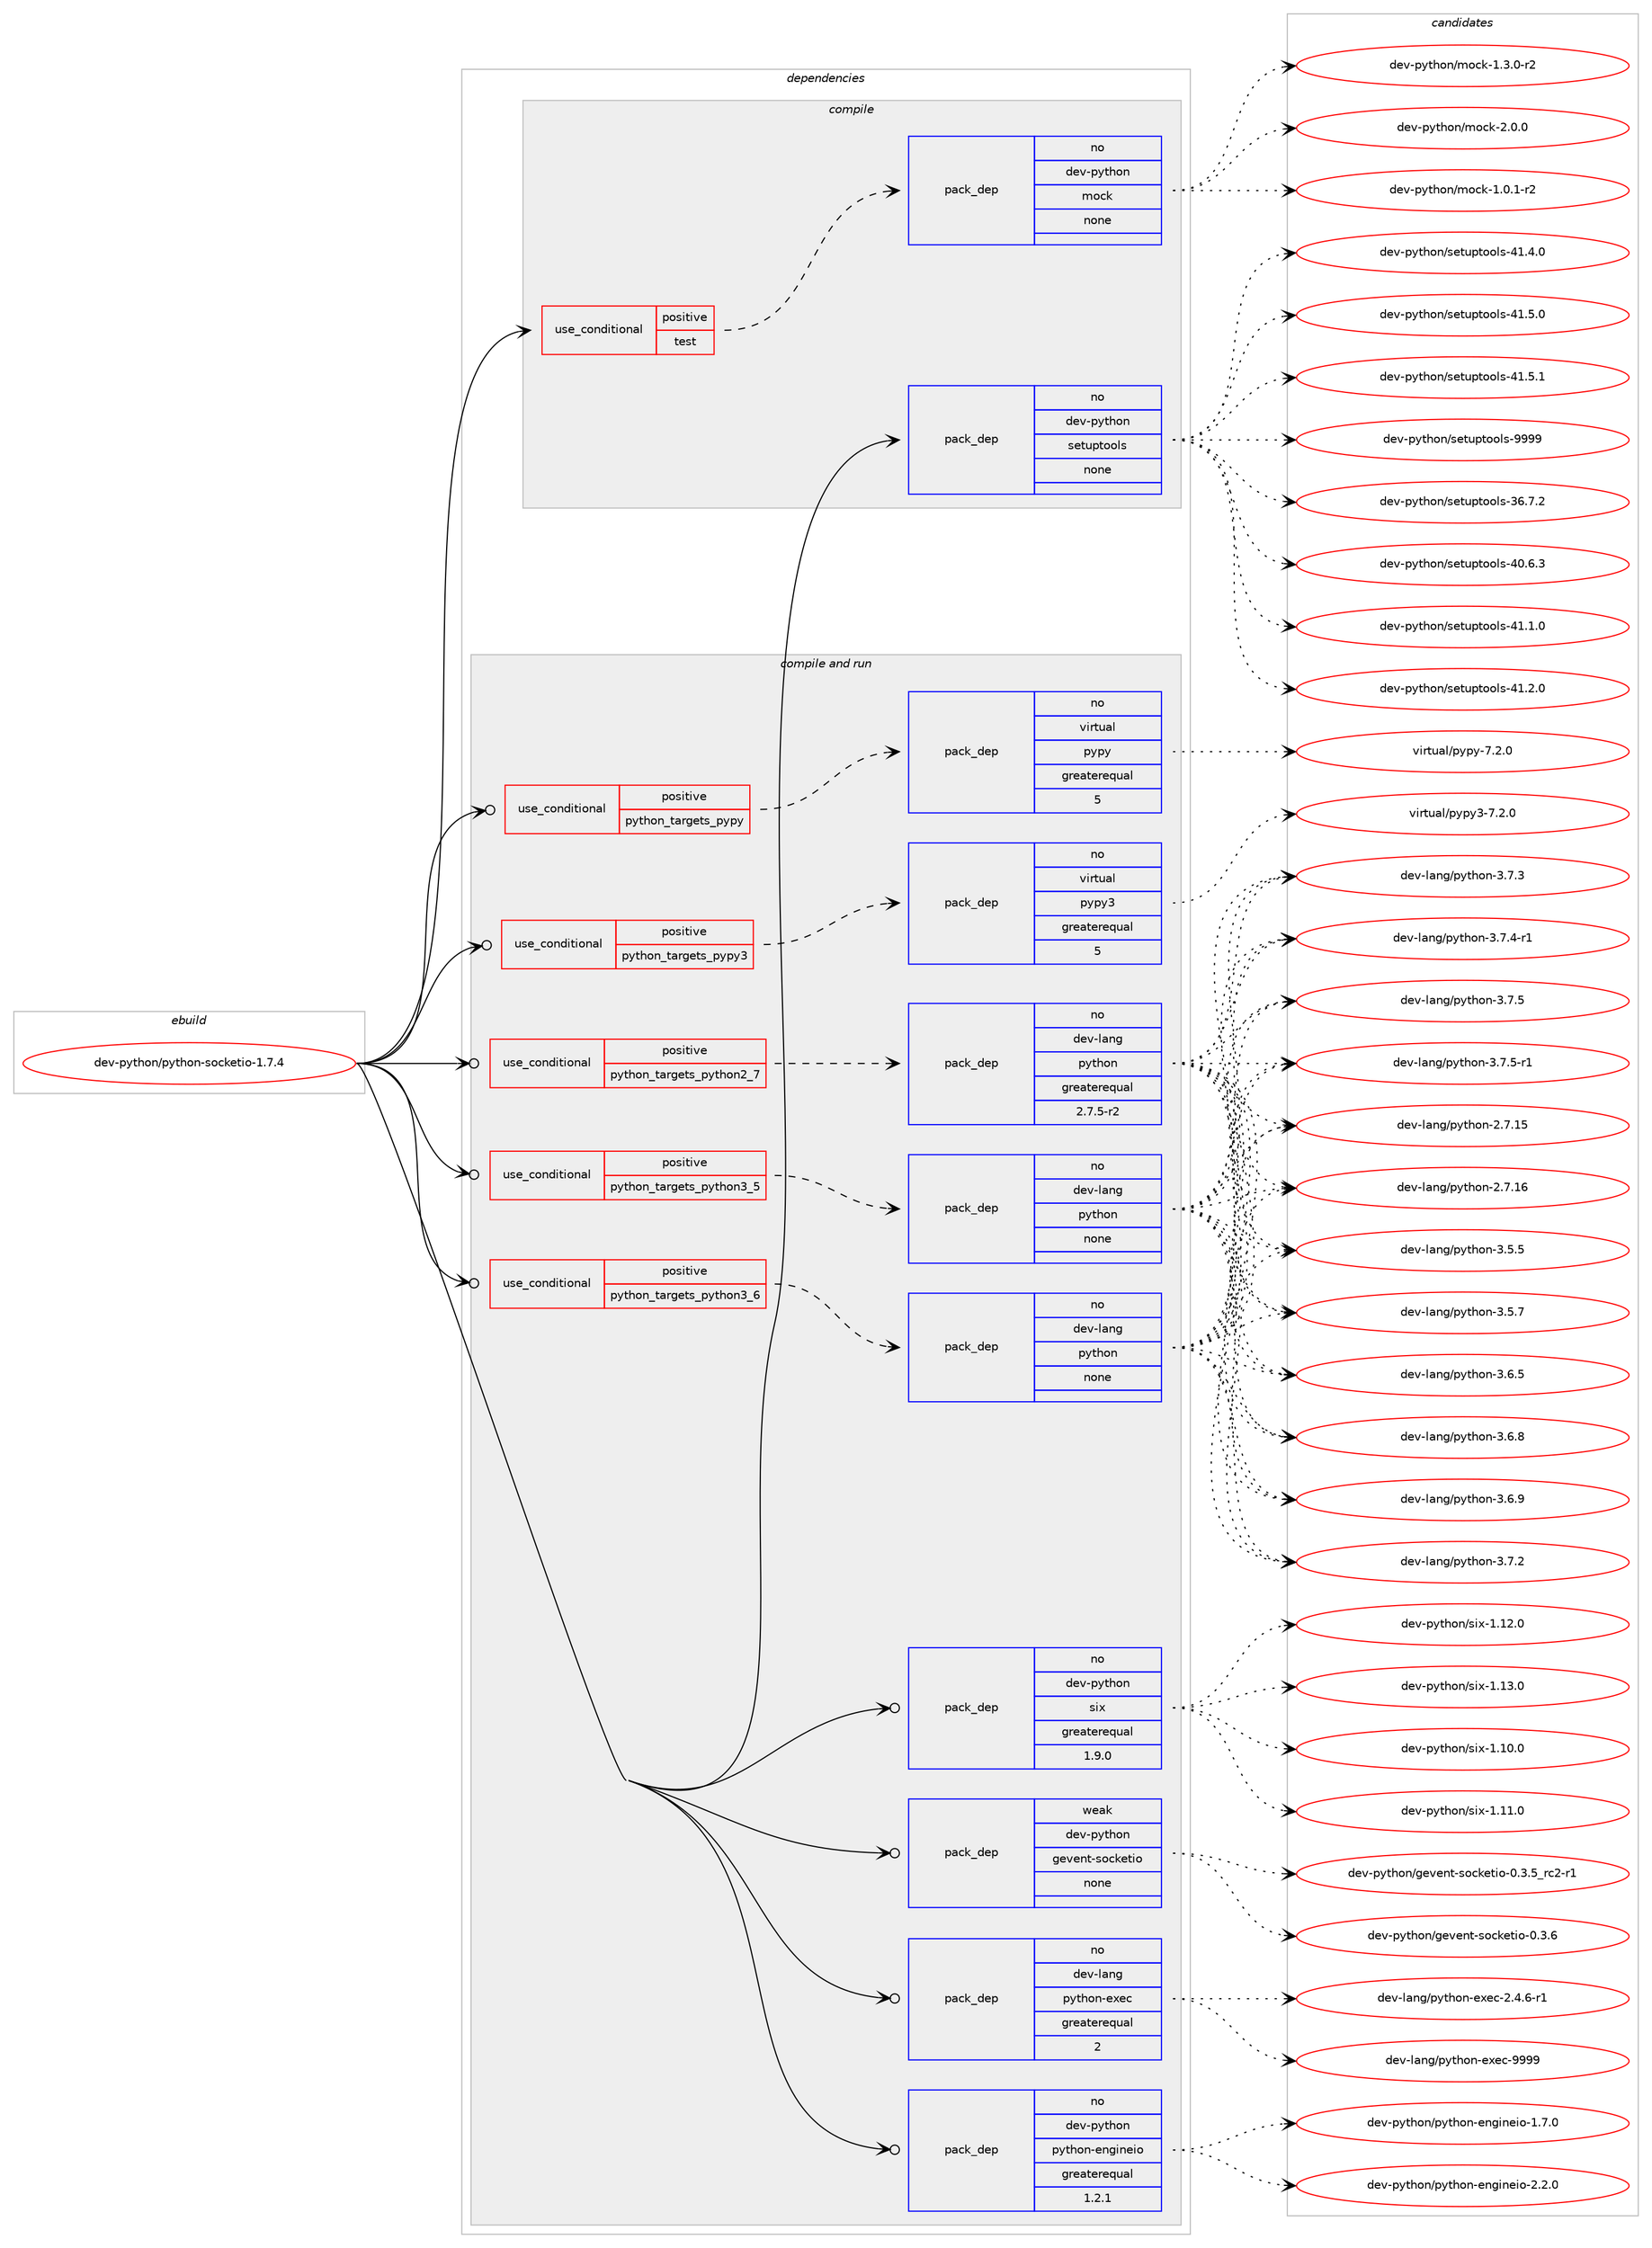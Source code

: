 digraph prolog {

# *************
# Graph options
# *************

newrank=true;
concentrate=true;
compound=true;
graph [rankdir=LR,fontname=Helvetica,fontsize=10,ranksep=1.5];#, ranksep=2.5, nodesep=0.2];
edge  [arrowhead=vee];
node  [fontname=Helvetica,fontsize=10];

# **********
# The ebuild
# **********

subgraph cluster_leftcol {
color=gray;
rank=same;
label=<<i>ebuild</i>>;
id [label="dev-python/python-socketio-1.7.4", color=red, width=4, href="../dev-python/python-socketio-1.7.4.svg"];
}

# ****************
# The dependencies
# ****************

subgraph cluster_midcol {
color=gray;
label=<<i>dependencies</i>>;
subgraph cluster_compile {
fillcolor="#eeeeee";
style=filled;
label=<<i>compile</i>>;
subgraph cond147881 {
dependency632832 [label=<<TABLE BORDER="0" CELLBORDER="1" CELLSPACING="0" CELLPADDING="4"><TR><TD ROWSPAN="3" CELLPADDING="10">use_conditional</TD></TR><TR><TD>positive</TD></TR><TR><TD>test</TD></TR></TABLE>>, shape=none, color=red];
subgraph pack473079 {
dependency632833 [label=<<TABLE BORDER="0" CELLBORDER="1" CELLSPACING="0" CELLPADDING="4" WIDTH="220"><TR><TD ROWSPAN="6" CELLPADDING="30">pack_dep</TD></TR><TR><TD WIDTH="110">no</TD></TR><TR><TD>dev-python</TD></TR><TR><TD>mock</TD></TR><TR><TD>none</TD></TR><TR><TD></TD></TR></TABLE>>, shape=none, color=blue];
}
dependency632832:e -> dependency632833:w [weight=20,style="dashed",arrowhead="vee"];
}
id:e -> dependency632832:w [weight=20,style="solid",arrowhead="vee"];
subgraph pack473080 {
dependency632834 [label=<<TABLE BORDER="0" CELLBORDER="1" CELLSPACING="0" CELLPADDING="4" WIDTH="220"><TR><TD ROWSPAN="6" CELLPADDING="30">pack_dep</TD></TR><TR><TD WIDTH="110">no</TD></TR><TR><TD>dev-python</TD></TR><TR><TD>setuptools</TD></TR><TR><TD>none</TD></TR><TR><TD></TD></TR></TABLE>>, shape=none, color=blue];
}
id:e -> dependency632834:w [weight=20,style="solid",arrowhead="vee"];
}
subgraph cluster_compileandrun {
fillcolor="#eeeeee";
style=filled;
label=<<i>compile and run</i>>;
subgraph cond147882 {
dependency632835 [label=<<TABLE BORDER="0" CELLBORDER="1" CELLSPACING="0" CELLPADDING="4"><TR><TD ROWSPAN="3" CELLPADDING="10">use_conditional</TD></TR><TR><TD>positive</TD></TR><TR><TD>python_targets_pypy</TD></TR></TABLE>>, shape=none, color=red];
subgraph pack473081 {
dependency632836 [label=<<TABLE BORDER="0" CELLBORDER="1" CELLSPACING="0" CELLPADDING="4" WIDTH="220"><TR><TD ROWSPAN="6" CELLPADDING="30">pack_dep</TD></TR><TR><TD WIDTH="110">no</TD></TR><TR><TD>virtual</TD></TR><TR><TD>pypy</TD></TR><TR><TD>greaterequal</TD></TR><TR><TD>5</TD></TR></TABLE>>, shape=none, color=blue];
}
dependency632835:e -> dependency632836:w [weight=20,style="dashed",arrowhead="vee"];
}
id:e -> dependency632835:w [weight=20,style="solid",arrowhead="odotvee"];
subgraph cond147883 {
dependency632837 [label=<<TABLE BORDER="0" CELLBORDER="1" CELLSPACING="0" CELLPADDING="4"><TR><TD ROWSPAN="3" CELLPADDING="10">use_conditional</TD></TR><TR><TD>positive</TD></TR><TR><TD>python_targets_pypy3</TD></TR></TABLE>>, shape=none, color=red];
subgraph pack473082 {
dependency632838 [label=<<TABLE BORDER="0" CELLBORDER="1" CELLSPACING="0" CELLPADDING="4" WIDTH="220"><TR><TD ROWSPAN="6" CELLPADDING="30">pack_dep</TD></TR><TR><TD WIDTH="110">no</TD></TR><TR><TD>virtual</TD></TR><TR><TD>pypy3</TD></TR><TR><TD>greaterequal</TD></TR><TR><TD>5</TD></TR></TABLE>>, shape=none, color=blue];
}
dependency632837:e -> dependency632838:w [weight=20,style="dashed",arrowhead="vee"];
}
id:e -> dependency632837:w [weight=20,style="solid",arrowhead="odotvee"];
subgraph cond147884 {
dependency632839 [label=<<TABLE BORDER="0" CELLBORDER="1" CELLSPACING="0" CELLPADDING="4"><TR><TD ROWSPAN="3" CELLPADDING="10">use_conditional</TD></TR><TR><TD>positive</TD></TR><TR><TD>python_targets_python2_7</TD></TR></TABLE>>, shape=none, color=red];
subgraph pack473083 {
dependency632840 [label=<<TABLE BORDER="0" CELLBORDER="1" CELLSPACING="0" CELLPADDING="4" WIDTH="220"><TR><TD ROWSPAN="6" CELLPADDING="30">pack_dep</TD></TR><TR><TD WIDTH="110">no</TD></TR><TR><TD>dev-lang</TD></TR><TR><TD>python</TD></TR><TR><TD>greaterequal</TD></TR><TR><TD>2.7.5-r2</TD></TR></TABLE>>, shape=none, color=blue];
}
dependency632839:e -> dependency632840:w [weight=20,style="dashed",arrowhead="vee"];
}
id:e -> dependency632839:w [weight=20,style="solid",arrowhead="odotvee"];
subgraph cond147885 {
dependency632841 [label=<<TABLE BORDER="0" CELLBORDER="1" CELLSPACING="0" CELLPADDING="4"><TR><TD ROWSPAN="3" CELLPADDING="10">use_conditional</TD></TR><TR><TD>positive</TD></TR><TR><TD>python_targets_python3_5</TD></TR></TABLE>>, shape=none, color=red];
subgraph pack473084 {
dependency632842 [label=<<TABLE BORDER="0" CELLBORDER="1" CELLSPACING="0" CELLPADDING="4" WIDTH="220"><TR><TD ROWSPAN="6" CELLPADDING="30">pack_dep</TD></TR><TR><TD WIDTH="110">no</TD></TR><TR><TD>dev-lang</TD></TR><TR><TD>python</TD></TR><TR><TD>none</TD></TR><TR><TD></TD></TR></TABLE>>, shape=none, color=blue];
}
dependency632841:e -> dependency632842:w [weight=20,style="dashed",arrowhead="vee"];
}
id:e -> dependency632841:w [weight=20,style="solid",arrowhead="odotvee"];
subgraph cond147886 {
dependency632843 [label=<<TABLE BORDER="0" CELLBORDER="1" CELLSPACING="0" CELLPADDING="4"><TR><TD ROWSPAN="3" CELLPADDING="10">use_conditional</TD></TR><TR><TD>positive</TD></TR><TR><TD>python_targets_python3_6</TD></TR></TABLE>>, shape=none, color=red];
subgraph pack473085 {
dependency632844 [label=<<TABLE BORDER="0" CELLBORDER="1" CELLSPACING="0" CELLPADDING="4" WIDTH="220"><TR><TD ROWSPAN="6" CELLPADDING="30">pack_dep</TD></TR><TR><TD WIDTH="110">no</TD></TR><TR><TD>dev-lang</TD></TR><TR><TD>python</TD></TR><TR><TD>none</TD></TR><TR><TD></TD></TR></TABLE>>, shape=none, color=blue];
}
dependency632843:e -> dependency632844:w [weight=20,style="dashed",arrowhead="vee"];
}
id:e -> dependency632843:w [weight=20,style="solid",arrowhead="odotvee"];
subgraph pack473086 {
dependency632845 [label=<<TABLE BORDER="0" CELLBORDER="1" CELLSPACING="0" CELLPADDING="4" WIDTH="220"><TR><TD ROWSPAN="6" CELLPADDING="30">pack_dep</TD></TR><TR><TD WIDTH="110">no</TD></TR><TR><TD>dev-lang</TD></TR><TR><TD>python-exec</TD></TR><TR><TD>greaterequal</TD></TR><TR><TD>2</TD></TR></TABLE>>, shape=none, color=blue];
}
id:e -> dependency632845:w [weight=20,style="solid",arrowhead="odotvee"];
subgraph pack473087 {
dependency632846 [label=<<TABLE BORDER="0" CELLBORDER="1" CELLSPACING="0" CELLPADDING="4" WIDTH="220"><TR><TD ROWSPAN="6" CELLPADDING="30">pack_dep</TD></TR><TR><TD WIDTH="110">no</TD></TR><TR><TD>dev-python</TD></TR><TR><TD>python-engineio</TD></TR><TR><TD>greaterequal</TD></TR><TR><TD>1.2.1</TD></TR></TABLE>>, shape=none, color=blue];
}
id:e -> dependency632846:w [weight=20,style="solid",arrowhead="odotvee"];
subgraph pack473088 {
dependency632847 [label=<<TABLE BORDER="0" CELLBORDER="1" CELLSPACING="0" CELLPADDING="4" WIDTH="220"><TR><TD ROWSPAN="6" CELLPADDING="30">pack_dep</TD></TR><TR><TD WIDTH="110">no</TD></TR><TR><TD>dev-python</TD></TR><TR><TD>six</TD></TR><TR><TD>greaterequal</TD></TR><TR><TD>1.9.0</TD></TR></TABLE>>, shape=none, color=blue];
}
id:e -> dependency632847:w [weight=20,style="solid",arrowhead="odotvee"];
subgraph pack473089 {
dependency632848 [label=<<TABLE BORDER="0" CELLBORDER="1" CELLSPACING="0" CELLPADDING="4" WIDTH="220"><TR><TD ROWSPAN="6" CELLPADDING="30">pack_dep</TD></TR><TR><TD WIDTH="110">weak</TD></TR><TR><TD>dev-python</TD></TR><TR><TD>gevent-socketio</TD></TR><TR><TD>none</TD></TR><TR><TD></TD></TR></TABLE>>, shape=none, color=blue];
}
id:e -> dependency632848:w [weight=20,style="solid",arrowhead="odotvee"];
}
subgraph cluster_run {
fillcolor="#eeeeee";
style=filled;
label=<<i>run</i>>;
}
}

# **************
# The candidates
# **************

subgraph cluster_choices {
rank=same;
color=gray;
label=<<i>candidates</i>>;

subgraph choice473079 {
color=black;
nodesep=1;
choice1001011184511212111610411111047109111991074549464846494511450 [label="dev-python/mock-1.0.1-r2", color=red, width=4,href="../dev-python/mock-1.0.1-r2.svg"];
choice1001011184511212111610411111047109111991074549465146484511450 [label="dev-python/mock-1.3.0-r2", color=red, width=4,href="../dev-python/mock-1.3.0-r2.svg"];
choice100101118451121211161041111104710911199107455046484648 [label="dev-python/mock-2.0.0", color=red, width=4,href="../dev-python/mock-2.0.0.svg"];
dependency632833:e -> choice1001011184511212111610411111047109111991074549464846494511450:w [style=dotted,weight="100"];
dependency632833:e -> choice1001011184511212111610411111047109111991074549465146484511450:w [style=dotted,weight="100"];
dependency632833:e -> choice100101118451121211161041111104710911199107455046484648:w [style=dotted,weight="100"];
}
subgraph choice473080 {
color=black;
nodesep=1;
choice100101118451121211161041111104711510111611711211611111110811545515446554650 [label="dev-python/setuptools-36.7.2", color=red, width=4,href="../dev-python/setuptools-36.7.2.svg"];
choice100101118451121211161041111104711510111611711211611111110811545524846544651 [label="dev-python/setuptools-40.6.3", color=red, width=4,href="../dev-python/setuptools-40.6.3.svg"];
choice100101118451121211161041111104711510111611711211611111110811545524946494648 [label="dev-python/setuptools-41.1.0", color=red, width=4,href="../dev-python/setuptools-41.1.0.svg"];
choice100101118451121211161041111104711510111611711211611111110811545524946504648 [label="dev-python/setuptools-41.2.0", color=red, width=4,href="../dev-python/setuptools-41.2.0.svg"];
choice100101118451121211161041111104711510111611711211611111110811545524946524648 [label="dev-python/setuptools-41.4.0", color=red, width=4,href="../dev-python/setuptools-41.4.0.svg"];
choice100101118451121211161041111104711510111611711211611111110811545524946534648 [label="dev-python/setuptools-41.5.0", color=red, width=4,href="../dev-python/setuptools-41.5.0.svg"];
choice100101118451121211161041111104711510111611711211611111110811545524946534649 [label="dev-python/setuptools-41.5.1", color=red, width=4,href="../dev-python/setuptools-41.5.1.svg"];
choice10010111845112121116104111110471151011161171121161111111081154557575757 [label="dev-python/setuptools-9999", color=red, width=4,href="../dev-python/setuptools-9999.svg"];
dependency632834:e -> choice100101118451121211161041111104711510111611711211611111110811545515446554650:w [style=dotted,weight="100"];
dependency632834:e -> choice100101118451121211161041111104711510111611711211611111110811545524846544651:w [style=dotted,weight="100"];
dependency632834:e -> choice100101118451121211161041111104711510111611711211611111110811545524946494648:w [style=dotted,weight="100"];
dependency632834:e -> choice100101118451121211161041111104711510111611711211611111110811545524946504648:w [style=dotted,weight="100"];
dependency632834:e -> choice100101118451121211161041111104711510111611711211611111110811545524946524648:w [style=dotted,weight="100"];
dependency632834:e -> choice100101118451121211161041111104711510111611711211611111110811545524946534648:w [style=dotted,weight="100"];
dependency632834:e -> choice100101118451121211161041111104711510111611711211611111110811545524946534649:w [style=dotted,weight="100"];
dependency632834:e -> choice10010111845112121116104111110471151011161171121161111111081154557575757:w [style=dotted,weight="100"];
}
subgraph choice473081 {
color=black;
nodesep=1;
choice1181051141161179710847112121112121455546504648 [label="virtual/pypy-7.2.0", color=red, width=4,href="../virtual/pypy-7.2.0.svg"];
dependency632836:e -> choice1181051141161179710847112121112121455546504648:w [style=dotted,weight="100"];
}
subgraph choice473082 {
color=black;
nodesep=1;
choice118105114116117971084711212111212151455546504648 [label="virtual/pypy3-7.2.0", color=red, width=4,href="../virtual/pypy3-7.2.0.svg"];
dependency632838:e -> choice118105114116117971084711212111212151455546504648:w [style=dotted,weight="100"];
}
subgraph choice473083 {
color=black;
nodesep=1;
choice10010111845108971101034711212111610411111045504655464953 [label="dev-lang/python-2.7.15", color=red, width=4,href="../dev-lang/python-2.7.15.svg"];
choice10010111845108971101034711212111610411111045504655464954 [label="dev-lang/python-2.7.16", color=red, width=4,href="../dev-lang/python-2.7.16.svg"];
choice100101118451089711010347112121116104111110455146534653 [label="dev-lang/python-3.5.5", color=red, width=4,href="../dev-lang/python-3.5.5.svg"];
choice100101118451089711010347112121116104111110455146534655 [label="dev-lang/python-3.5.7", color=red, width=4,href="../dev-lang/python-3.5.7.svg"];
choice100101118451089711010347112121116104111110455146544653 [label="dev-lang/python-3.6.5", color=red, width=4,href="../dev-lang/python-3.6.5.svg"];
choice100101118451089711010347112121116104111110455146544656 [label="dev-lang/python-3.6.8", color=red, width=4,href="../dev-lang/python-3.6.8.svg"];
choice100101118451089711010347112121116104111110455146544657 [label="dev-lang/python-3.6.9", color=red, width=4,href="../dev-lang/python-3.6.9.svg"];
choice100101118451089711010347112121116104111110455146554650 [label="dev-lang/python-3.7.2", color=red, width=4,href="../dev-lang/python-3.7.2.svg"];
choice100101118451089711010347112121116104111110455146554651 [label="dev-lang/python-3.7.3", color=red, width=4,href="../dev-lang/python-3.7.3.svg"];
choice1001011184510897110103471121211161041111104551465546524511449 [label="dev-lang/python-3.7.4-r1", color=red, width=4,href="../dev-lang/python-3.7.4-r1.svg"];
choice100101118451089711010347112121116104111110455146554653 [label="dev-lang/python-3.7.5", color=red, width=4,href="../dev-lang/python-3.7.5.svg"];
choice1001011184510897110103471121211161041111104551465546534511449 [label="dev-lang/python-3.7.5-r1", color=red, width=4,href="../dev-lang/python-3.7.5-r1.svg"];
dependency632840:e -> choice10010111845108971101034711212111610411111045504655464953:w [style=dotted,weight="100"];
dependency632840:e -> choice10010111845108971101034711212111610411111045504655464954:w [style=dotted,weight="100"];
dependency632840:e -> choice100101118451089711010347112121116104111110455146534653:w [style=dotted,weight="100"];
dependency632840:e -> choice100101118451089711010347112121116104111110455146534655:w [style=dotted,weight="100"];
dependency632840:e -> choice100101118451089711010347112121116104111110455146544653:w [style=dotted,weight="100"];
dependency632840:e -> choice100101118451089711010347112121116104111110455146544656:w [style=dotted,weight="100"];
dependency632840:e -> choice100101118451089711010347112121116104111110455146544657:w [style=dotted,weight="100"];
dependency632840:e -> choice100101118451089711010347112121116104111110455146554650:w [style=dotted,weight="100"];
dependency632840:e -> choice100101118451089711010347112121116104111110455146554651:w [style=dotted,weight="100"];
dependency632840:e -> choice1001011184510897110103471121211161041111104551465546524511449:w [style=dotted,weight="100"];
dependency632840:e -> choice100101118451089711010347112121116104111110455146554653:w [style=dotted,weight="100"];
dependency632840:e -> choice1001011184510897110103471121211161041111104551465546534511449:w [style=dotted,weight="100"];
}
subgraph choice473084 {
color=black;
nodesep=1;
choice10010111845108971101034711212111610411111045504655464953 [label="dev-lang/python-2.7.15", color=red, width=4,href="../dev-lang/python-2.7.15.svg"];
choice10010111845108971101034711212111610411111045504655464954 [label="dev-lang/python-2.7.16", color=red, width=4,href="../dev-lang/python-2.7.16.svg"];
choice100101118451089711010347112121116104111110455146534653 [label="dev-lang/python-3.5.5", color=red, width=4,href="../dev-lang/python-3.5.5.svg"];
choice100101118451089711010347112121116104111110455146534655 [label="dev-lang/python-3.5.7", color=red, width=4,href="../dev-lang/python-3.5.7.svg"];
choice100101118451089711010347112121116104111110455146544653 [label="dev-lang/python-3.6.5", color=red, width=4,href="../dev-lang/python-3.6.5.svg"];
choice100101118451089711010347112121116104111110455146544656 [label="dev-lang/python-3.6.8", color=red, width=4,href="../dev-lang/python-3.6.8.svg"];
choice100101118451089711010347112121116104111110455146544657 [label="dev-lang/python-3.6.9", color=red, width=4,href="../dev-lang/python-3.6.9.svg"];
choice100101118451089711010347112121116104111110455146554650 [label="dev-lang/python-3.7.2", color=red, width=4,href="../dev-lang/python-3.7.2.svg"];
choice100101118451089711010347112121116104111110455146554651 [label="dev-lang/python-3.7.3", color=red, width=4,href="../dev-lang/python-3.7.3.svg"];
choice1001011184510897110103471121211161041111104551465546524511449 [label="dev-lang/python-3.7.4-r1", color=red, width=4,href="../dev-lang/python-3.7.4-r1.svg"];
choice100101118451089711010347112121116104111110455146554653 [label="dev-lang/python-3.7.5", color=red, width=4,href="../dev-lang/python-3.7.5.svg"];
choice1001011184510897110103471121211161041111104551465546534511449 [label="dev-lang/python-3.7.5-r1", color=red, width=4,href="../dev-lang/python-3.7.5-r1.svg"];
dependency632842:e -> choice10010111845108971101034711212111610411111045504655464953:w [style=dotted,weight="100"];
dependency632842:e -> choice10010111845108971101034711212111610411111045504655464954:w [style=dotted,weight="100"];
dependency632842:e -> choice100101118451089711010347112121116104111110455146534653:w [style=dotted,weight="100"];
dependency632842:e -> choice100101118451089711010347112121116104111110455146534655:w [style=dotted,weight="100"];
dependency632842:e -> choice100101118451089711010347112121116104111110455146544653:w [style=dotted,weight="100"];
dependency632842:e -> choice100101118451089711010347112121116104111110455146544656:w [style=dotted,weight="100"];
dependency632842:e -> choice100101118451089711010347112121116104111110455146544657:w [style=dotted,weight="100"];
dependency632842:e -> choice100101118451089711010347112121116104111110455146554650:w [style=dotted,weight="100"];
dependency632842:e -> choice100101118451089711010347112121116104111110455146554651:w [style=dotted,weight="100"];
dependency632842:e -> choice1001011184510897110103471121211161041111104551465546524511449:w [style=dotted,weight="100"];
dependency632842:e -> choice100101118451089711010347112121116104111110455146554653:w [style=dotted,weight="100"];
dependency632842:e -> choice1001011184510897110103471121211161041111104551465546534511449:w [style=dotted,weight="100"];
}
subgraph choice473085 {
color=black;
nodesep=1;
choice10010111845108971101034711212111610411111045504655464953 [label="dev-lang/python-2.7.15", color=red, width=4,href="../dev-lang/python-2.7.15.svg"];
choice10010111845108971101034711212111610411111045504655464954 [label="dev-lang/python-2.7.16", color=red, width=4,href="../dev-lang/python-2.7.16.svg"];
choice100101118451089711010347112121116104111110455146534653 [label="dev-lang/python-3.5.5", color=red, width=4,href="../dev-lang/python-3.5.5.svg"];
choice100101118451089711010347112121116104111110455146534655 [label="dev-lang/python-3.5.7", color=red, width=4,href="../dev-lang/python-3.5.7.svg"];
choice100101118451089711010347112121116104111110455146544653 [label="dev-lang/python-3.6.5", color=red, width=4,href="../dev-lang/python-3.6.5.svg"];
choice100101118451089711010347112121116104111110455146544656 [label="dev-lang/python-3.6.8", color=red, width=4,href="../dev-lang/python-3.6.8.svg"];
choice100101118451089711010347112121116104111110455146544657 [label="dev-lang/python-3.6.9", color=red, width=4,href="../dev-lang/python-3.6.9.svg"];
choice100101118451089711010347112121116104111110455146554650 [label="dev-lang/python-3.7.2", color=red, width=4,href="../dev-lang/python-3.7.2.svg"];
choice100101118451089711010347112121116104111110455146554651 [label="dev-lang/python-3.7.3", color=red, width=4,href="../dev-lang/python-3.7.3.svg"];
choice1001011184510897110103471121211161041111104551465546524511449 [label="dev-lang/python-3.7.4-r1", color=red, width=4,href="../dev-lang/python-3.7.4-r1.svg"];
choice100101118451089711010347112121116104111110455146554653 [label="dev-lang/python-3.7.5", color=red, width=4,href="../dev-lang/python-3.7.5.svg"];
choice1001011184510897110103471121211161041111104551465546534511449 [label="dev-lang/python-3.7.5-r1", color=red, width=4,href="../dev-lang/python-3.7.5-r1.svg"];
dependency632844:e -> choice10010111845108971101034711212111610411111045504655464953:w [style=dotted,weight="100"];
dependency632844:e -> choice10010111845108971101034711212111610411111045504655464954:w [style=dotted,weight="100"];
dependency632844:e -> choice100101118451089711010347112121116104111110455146534653:w [style=dotted,weight="100"];
dependency632844:e -> choice100101118451089711010347112121116104111110455146534655:w [style=dotted,weight="100"];
dependency632844:e -> choice100101118451089711010347112121116104111110455146544653:w [style=dotted,weight="100"];
dependency632844:e -> choice100101118451089711010347112121116104111110455146544656:w [style=dotted,weight="100"];
dependency632844:e -> choice100101118451089711010347112121116104111110455146544657:w [style=dotted,weight="100"];
dependency632844:e -> choice100101118451089711010347112121116104111110455146554650:w [style=dotted,weight="100"];
dependency632844:e -> choice100101118451089711010347112121116104111110455146554651:w [style=dotted,weight="100"];
dependency632844:e -> choice1001011184510897110103471121211161041111104551465546524511449:w [style=dotted,weight="100"];
dependency632844:e -> choice100101118451089711010347112121116104111110455146554653:w [style=dotted,weight="100"];
dependency632844:e -> choice1001011184510897110103471121211161041111104551465546534511449:w [style=dotted,weight="100"];
}
subgraph choice473086 {
color=black;
nodesep=1;
choice10010111845108971101034711212111610411111045101120101994550465246544511449 [label="dev-lang/python-exec-2.4.6-r1", color=red, width=4,href="../dev-lang/python-exec-2.4.6-r1.svg"];
choice10010111845108971101034711212111610411111045101120101994557575757 [label="dev-lang/python-exec-9999", color=red, width=4,href="../dev-lang/python-exec-9999.svg"];
dependency632845:e -> choice10010111845108971101034711212111610411111045101120101994550465246544511449:w [style=dotted,weight="100"];
dependency632845:e -> choice10010111845108971101034711212111610411111045101120101994557575757:w [style=dotted,weight="100"];
}
subgraph choice473087 {
color=black;
nodesep=1;
choice100101118451121211161041111104711212111610411111045101110103105110101105111454946554648 [label="dev-python/python-engineio-1.7.0", color=red, width=4,href="../dev-python/python-engineio-1.7.0.svg"];
choice100101118451121211161041111104711212111610411111045101110103105110101105111455046504648 [label="dev-python/python-engineio-2.2.0", color=red, width=4,href="../dev-python/python-engineio-2.2.0.svg"];
dependency632846:e -> choice100101118451121211161041111104711212111610411111045101110103105110101105111454946554648:w [style=dotted,weight="100"];
dependency632846:e -> choice100101118451121211161041111104711212111610411111045101110103105110101105111455046504648:w [style=dotted,weight="100"];
}
subgraph choice473088 {
color=black;
nodesep=1;
choice100101118451121211161041111104711510512045494649484648 [label="dev-python/six-1.10.0", color=red, width=4,href="../dev-python/six-1.10.0.svg"];
choice100101118451121211161041111104711510512045494649494648 [label="dev-python/six-1.11.0", color=red, width=4,href="../dev-python/six-1.11.0.svg"];
choice100101118451121211161041111104711510512045494649504648 [label="dev-python/six-1.12.0", color=red, width=4,href="../dev-python/six-1.12.0.svg"];
choice100101118451121211161041111104711510512045494649514648 [label="dev-python/six-1.13.0", color=red, width=4,href="../dev-python/six-1.13.0.svg"];
dependency632847:e -> choice100101118451121211161041111104711510512045494649484648:w [style=dotted,weight="100"];
dependency632847:e -> choice100101118451121211161041111104711510512045494649494648:w [style=dotted,weight="100"];
dependency632847:e -> choice100101118451121211161041111104711510512045494649504648:w [style=dotted,weight="100"];
dependency632847:e -> choice100101118451121211161041111104711510512045494649514648:w [style=dotted,weight="100"];
}
subgraph choice473089 {
color=black;
nodesep=1;
choice100101118451121211161041111104710310111810111011645115111991071011161051114548465146539511499504511449 [label="dev-python/gevent-socketio-0.3.5_rc2-r1", color=red, width=4,href="../dev-python/gevent-socketio-0.3.5_rc2-r1.svg"];
choice10010111845112121116104111110471031011181011101164511511199107101116105111454846514654 [label="dev-python/gevent-socketio-0.3.6", color=red, width=4,href="../dev-python/gevent-socketio-0.3.6.svg"];
dependency632848:e -> choice100101118451121211161041111104710310111810111011645115111991071011161051114548465146539511499504511449:w [style=dotted,weight="100"];
dependency632848:e -> choice10010111845112121116104111110471031011181011101164511511199107101116105111454846514654:w [style=dotted,weight="100"];
}
}

}
